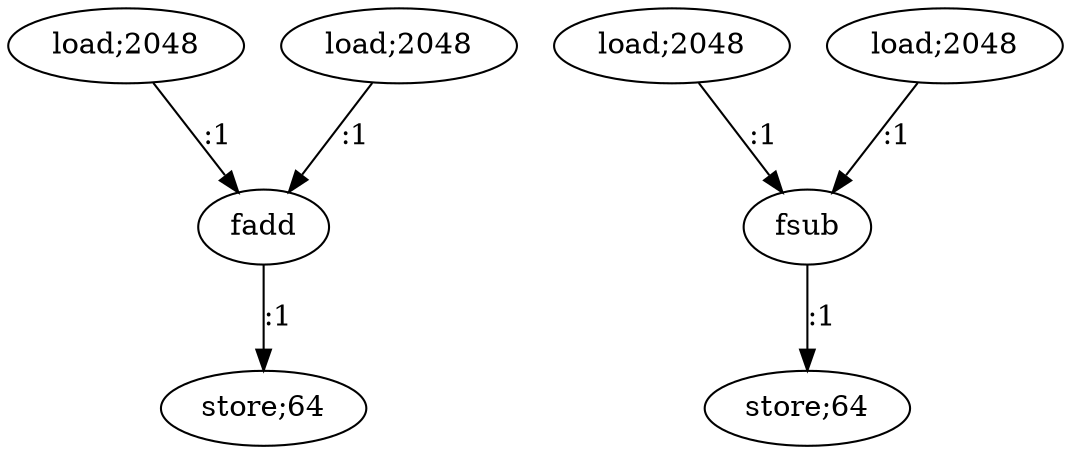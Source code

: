 digraph  {
   0 [label="load;2048"];
   1 [label="load;2048"];
   2 [label="fadd"];
   3 [label="store;64"];
   4 [label="load;2048"];
   5 [label="load;2048"];
   6 [label="fsub"];
   7 [label="store;64"];

   0->2 [label=":1"]
   1->2 [label=":1"]
   2->3 [label=":1"]
   4->6 [label=":1"]
   5->6 [label=":1"]
   6->7 [label=":1"]
}
